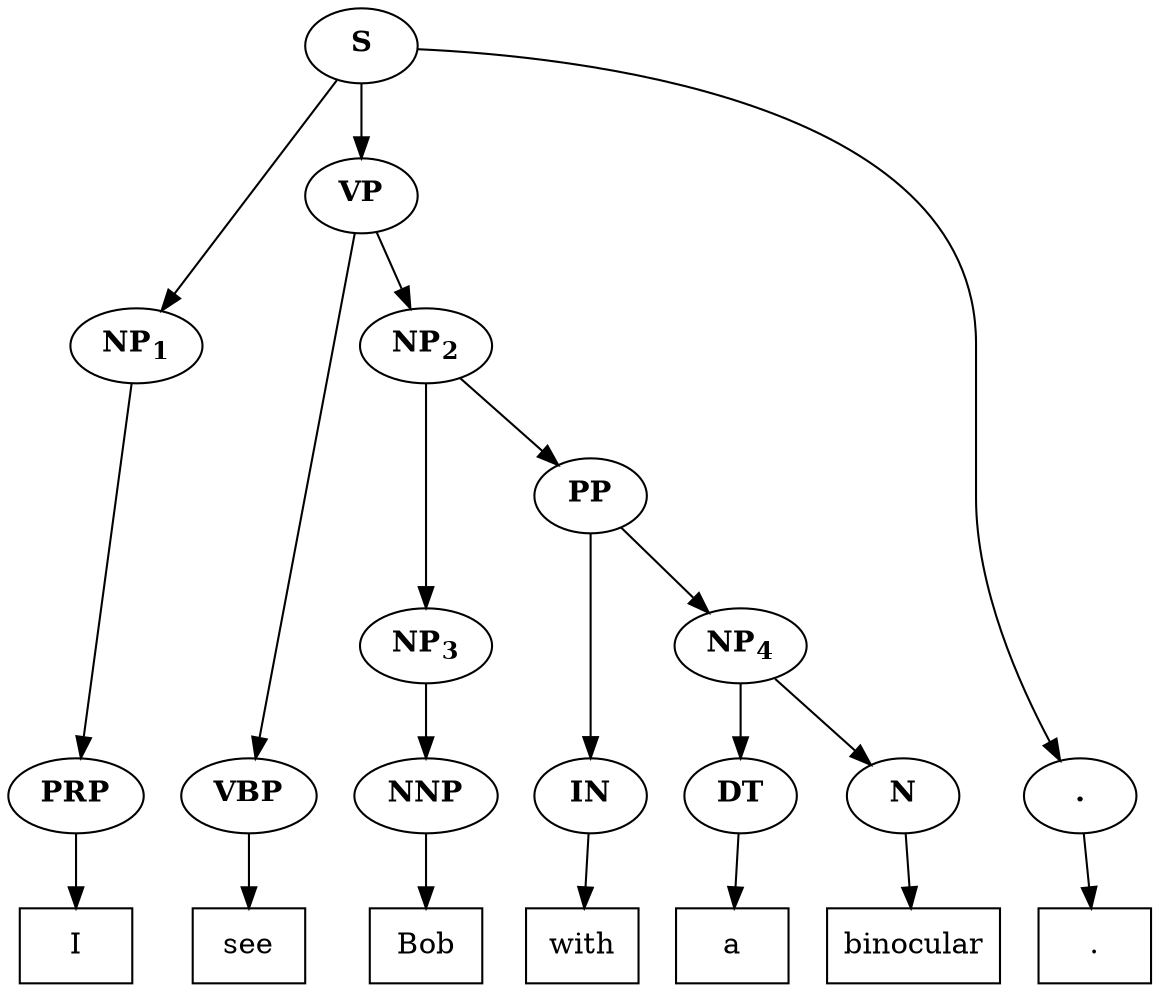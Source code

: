 digraph PropTree{
N3010954252 [label=<<B>S</B>>]
N3010956012 [label=<<B>NP<SUB>1</SUB></B>>]
N3010956140 [label=<<B>PRP</B>>]
T0 [shape=box, label=I]
N3010956108 [label=<<B>VP</B>>]
N3010956332 [label=<<B>VBP</B>>]
T1 [shape=box, label=see]
N3010956428 [label=<<B>NP<SUB>2</SUB></B>>]
N3010956556 [label=<<B>NP<SUB>3</SUB></B>>]
N3010956684 [label=<<B>NNP</B>>]
T2 [shape=box, label=Bob]
N3010956652 [label=<<B>PP</B>>]
N3010956876 [label=<<B>IN</B>>]
T3 [shape=box, label=with]
N3010956972 [label=<<B>NP<SUB>4</SUB></B>>]
N3010957100 [label=<<B>DT</B>>]
T4 [shape=box, label=a]
N3010957196 [label=<<B>N</B>>]
T5 [shape=box, label=binocular]
N3010956300 [label=<<B>.</B>>]
T6 [shape=box, label="."]
N3010954252 -> N3010956012
N3010956012 -> N3010956140
N3010956140 -> T0
N3010954252 -> N3010956108
N3010956108 -> N3010956332
N3010956332 -> T1
N3010956108 -> N3010956428
N3010956428 -> N3010956556
N3010956556 -> N3010956684
N3010956684 -> T2
N3010956428 -> N3010956652
N3010956652 -> N3010956876
N3010956876 -> T3
N3010956652 -> N3010956972
N3010956972 -> N3010957100
N3010957100 -> T4
N3010956972 -> N3010957196
N3010957196 -> T5
N3010954252 -> N3010956300
N3010956300 -> T6
{ rank=same; N3010956140, N3010956332, N3010956684, N3010956876, N3010957100, N3010957196, N3010956300}
{ rank=same; T0, T1, T2, T3, T4, T5, T6}
}
